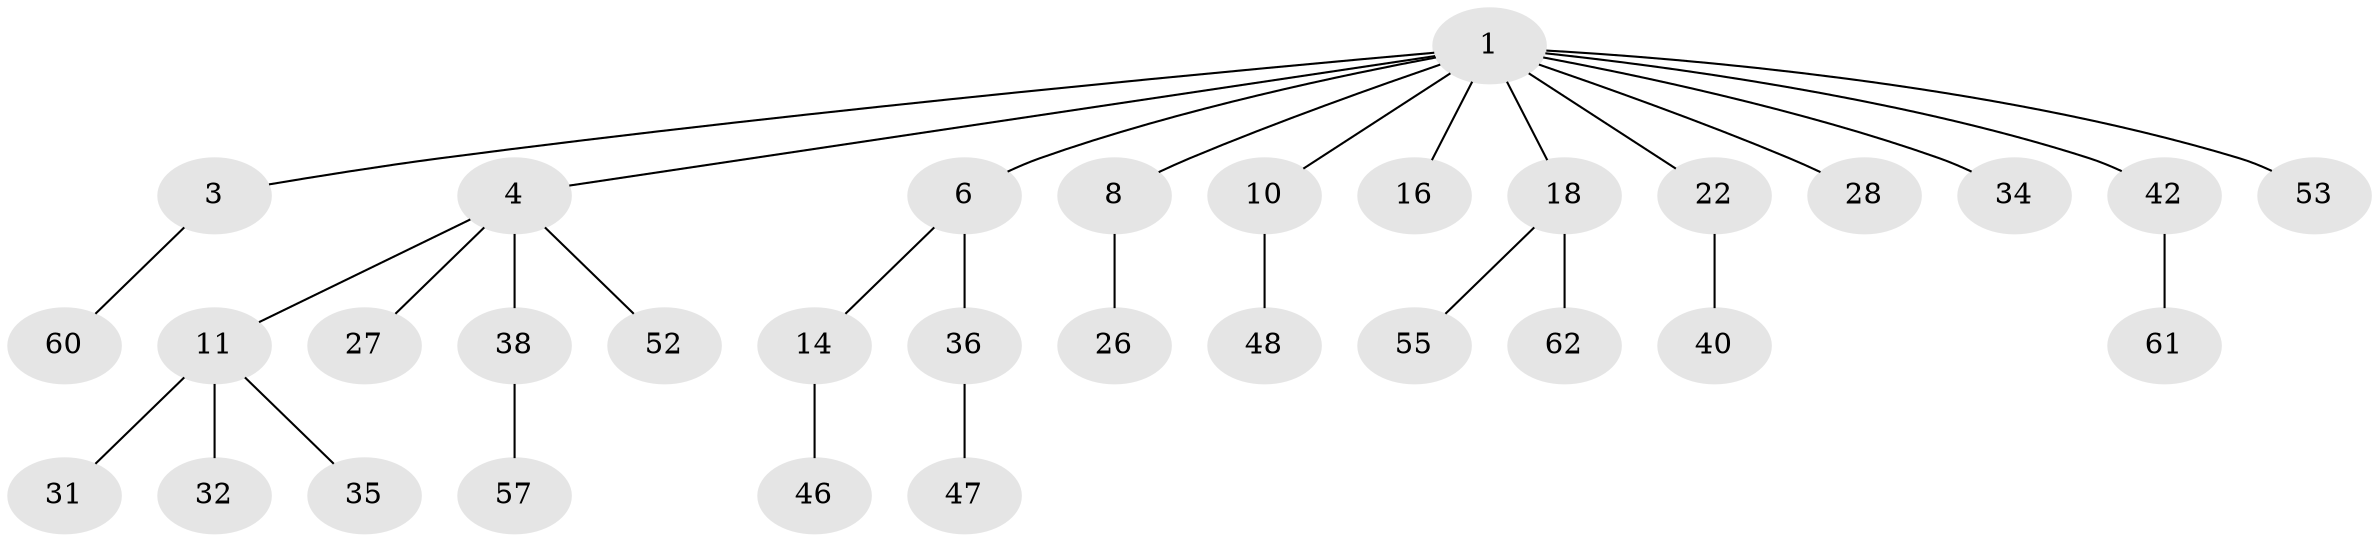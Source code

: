 // original degree distribution, {6: 0.03076923076923077, 3: 0.16923076923076924, 2: 0.24615384615384617, 5: 0.046153846153846156, 4: 0.015384615384615385, 1: 0.49230769230769234}
// Generated by graph-tools (version 1.1) at 2025/15/03/09/25 04:15:38]
// undirected, 32 vertices, 31 edges
graph export_dot {
graph [start="1"]
  node [color=gray90,style=filled];
  1 [super="+2+5"];
  3;
  4 [super="+7"];
  6 [super="+9"];
  8 [super="+19"];
  10 [super="+58"];
  11 [super="+20"];
  14 [super="+29+43"];
  16 [super="+33"];
  18;
  22 [super="+30"];
  26;
  27;
  28;
  31;
  32 [super="+63"];
  34 [super="+41"];
  35;
  36 [super="+44"];
  38;
  40 [super="+56"];
  42;
  46 [super="+65"];
  47;
  48;
  52;
  53;
  55;
  57;
  60;
  61;
  62;
  1 -- 3;
  1 -- 8;
  1 -- 18;
  1 -- 53;
  1 -- 4;
  1 -- 6;
  1 -- 16;
  1 -- 34;
  1 -- 42;
  1 -- 22;
  1 -- 10;
  1 -- 28;
  3 -- 60;
  4 -- 11;
  4 -- 27;
  4 -- 38;
  4 -- 52;
  6 -- 36;
  6 -- 14;
  8 -- 26;
  10 -- 48;
  11 -- 32;
  11 -- 35;
  11 -- 31;
  14 -- 46;
  18 -- 55;
  18 -- 62;
  22 -- 40;
  36 -- 47;
  38 -- 57;
  42 -- 61;
}
